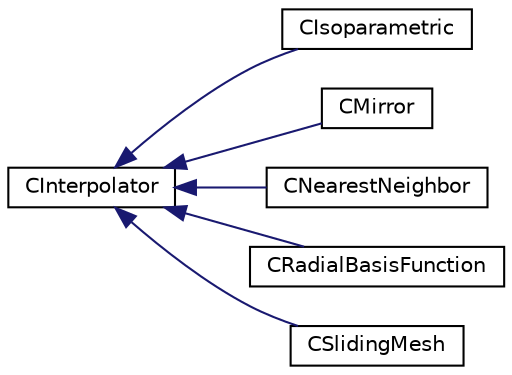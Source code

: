 digraph "Graphical Class Hierarchy"
{
 // LATEX_PDF_SIZE
  edge [fontname="Helvetica",fontsize="10",labelfontname="Helvetica",labelfontsize="10"];
  node [fontname="Helvetica",fontsize="10",shape=record];
  rankdir="LR";
  Node0 [label="CInterpolator",height=0.2,width=0.4,color="black", fillcolor="white", style="filled",URL="$classCInterpolator.html",tooltip="Main class for defining the interpolator, it requires a child class for each particular interpolation..."];
  Node0 -> Node1 [dir="back",color="midnightblue",fontsize="10",style="solid",fontname="Helvetica"];
  Node1 [label="CIsoparametric",height=0.2,width=0.4,color="black", fillcolor="white", style="filled",URL="$classCIsoparametric.html",tooltip="Isoparametric interpolation."];
  Node0 -> Node2 [dir="back",color="midnightblue",fontsize="10",style="solid",fontname="Helvetica"];
  Node2 [label="CMirror",height=0.2,width=0.4,color="black", fillcolor="white", style="filled",URL="$classCMirror.html",tooltip="Mirror interpolation, transpose interpolation matrix of opposing mesh."];
  Node0 -> Node3 [dir="back",color="midnightblue",fontsize="10",style="solid",fontname="Helvetica"];
  Node3 [label="CNearestNeighbor",height=0.2,width=0.4,color="black", fillcolor="white", style="filled",URL="$classCNearestNeighbor.html",tooltip="Nearest Neighbor(s) interpolation."];
  Node0 -> Node4 [dir="back",color="midnightblue",fontsize="10",style="solid",fontname="Helvetica"];
  Node4 [label="CRadialBasisFunction",height=0.2,width=0.4,color="black", fillcolor="white", style="filled",URL="$classCRadialBasisFunction.html",tooltip="Radial basis function interpolation."];
  Node0 -> Node5 [dir="back",color="midnightblue",fontsize="10",style="solid",fontname="Helvetica"];
  Node5 [label="CSlidingMesh",height=0.2,width=0.4,color="black", fillcolor="white", style="filled",URL="$classCSlidingMesh.html",tooltip="Sliding mesh approach."];
}
